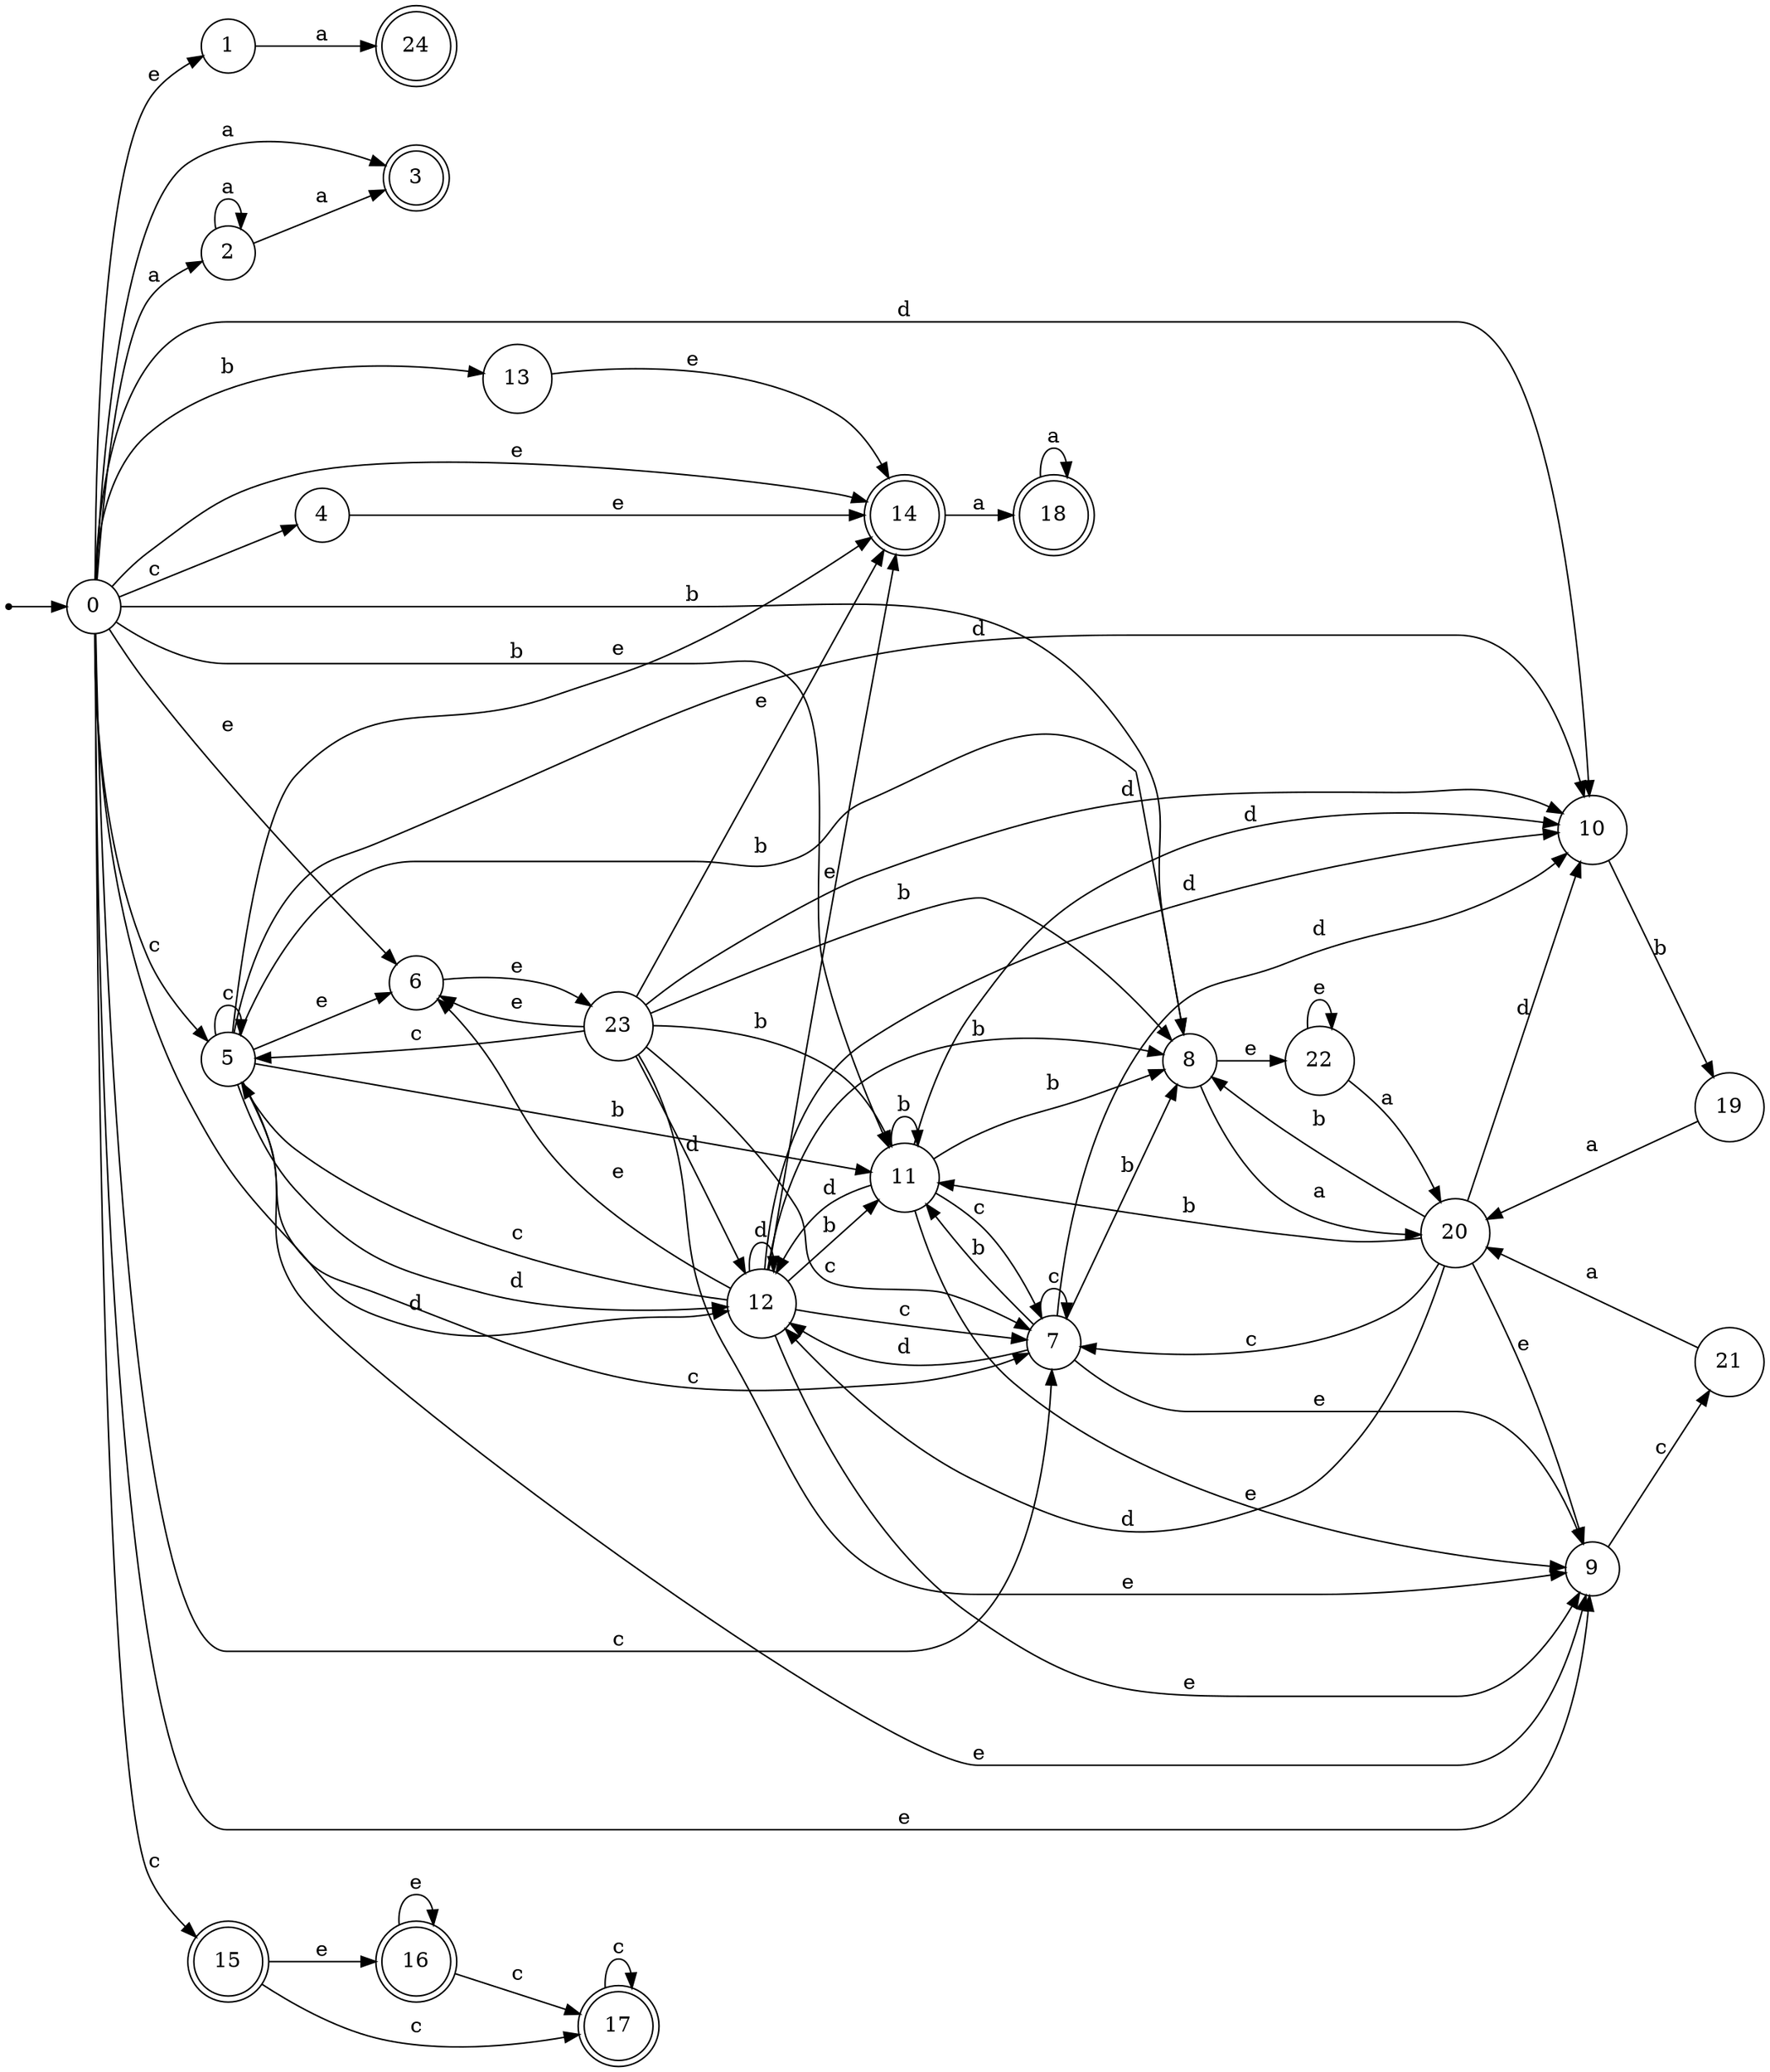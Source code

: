 digraph finite_state_machine {
rankdir=LR;
size="20,20";
node [shape = point]; "dummy0"
node [shape = circle]; "0";
"dummy0" -> "0";
node [shape = circle]; "1";
node [shape = circle]; "2";
node [shape = doublecircle]; "3";node [shape = circle]; "4";
node [shape = circle]; "5";
node [shape = circle]; "6";
node [shape = circle]; "7";
node [shape = circle]; "8";
node [shape = circle]; "9";
node [shape = circle]; "10";
node [shape = circle]; "11";
node [shape = circle]; "12";
node [shape = circle]; "13";
node [shape = doublecircle]; "14";node [shape = doublecircle]; "15";node [shape = doublecircle]; "16";node [shape = doublecircle]; "17";node [shape = doublecircle]; "18";node [shape = circle]; "19";
node [shape = circle]; "20";
node [shape = circle]; "21";
node [shape = circle]; "22";
node [shape = circle]; "23";
node [shape = doublecircle]; "24";"0" -> "1" [label = "e"];
 "0" -> "14" [label = "e"];
 "0" -> "6" [label = "e"];
 "0" -> "9" [label = "e"];
 "0" -> "2" [label = "a"];
 "0" -> "3" [label = "a"];
 "0" -> "15" [label = "c"];
 "0" -> "4" [label = "c"];
 "0" -> "5" [label = "c"];
 "0" -> "7" [label = "c"];
 "0" -> "8" [label = "b"];
 "0" -> "11" [label = "b"];
 "0" -> "13" [label = "b"];
 "0" -> "10" [label = "d"];
 "0" -> "12" [label = "d"];
 "15" -> "16" [label = "e"];
 "15" -> "17" [label = "c"];
 "17" -> "17" [label = "c"];
 "16" -> "16" [label = "e"];
 "16" -> "17" [label = "c"];
 "14" -> "18" [label = "a"];
 "18" -> "18" [label = "a"];
 "13" -> "14" [label = "e"];
 "12" -> "10" [label = "d"];
 "12" -> "12" [label = "d"];
 "12" -> "5" [label = "c"];
 "12" -> "7" [label = "c"];
 "12" -> "8" [label = "b"];
 "12" -> "11" [label = "b"];
 "12" -> "9" [label = "e"];
 "12" -> "6" [label = "e"];
 "12" -> "14" [label = "e"];
 "11" -> "8" [label = "b"];
 "11" -> "11" [label = "b"];
 "11" -> "7" [label = "c"];
 "11" -> "9" [label = "e"];
 "11" -> "10" [label = "d"];
 "11" -> "12" [label = "d"];
 "10" -> "19" [label = "b"];
 "19" -> "20" [label = "a"];
 "20" -> "8" [label = "b"];
 "20" -> "11" [label = "b"];
 "20" -> "9" [label = "e"];
 "20" -> "10" [label = "d"];
 "20" -> "12" [label = "d"];
 "20" -> "7" [label = "c"];
 "9" -> "21" [label = "c"];
 "21" -> "20" [label = "a"];
 "8" -> "22" [label = "e"];
 "8" -> "20" [label = "a"];
 "22" -> "22" [label = "e"];
 "22" -> "20" [label = "a"];
 "7" -> "7" [label = "c"];
 "7" -> "8" [label = "b"];
 "7" -> "11" [label = "b"];
 "7" -> "9" [label = "e"];
 "7" -> "10" [label = "d"];
 "7" -> "12" [label = "d"];
 "6" -> "23" [label = "e"];
 "23" -> "9" [label = "e"];
 "23" -> "6" [label = "e"];
 "23" -> "14" [label = "e"];
 "23" -> "5" [label = "c"];
 "23" -> "7" [label = "c"];
 "23" -> "8" [label = "b"];
 "23" -> "11" [label = "b"];
 "23" -> "10" [label = "d"];
 "23" -> "12" [label = "d"];
 "5" -> "5" [label = "c"];
 "5" -> "7" [label = "c"];
 "5" -> "9" [label = "e"];
 "5" -> "6" [label = "e"];
 "5" -> "14" [label = "e"];
 "5" -> "8" [label = "b"];
 "5" -> "11" [label = "b"];
 "5" -> "10" [label = "d"];
 "5" -> "12" [label = "d"];
 "4" -> "14" [label = "e"];
 "2" -> "2" [label = "a"];
 "2" -> "3" [label = "a"];
 "1" -> "24" [label = "a"];
 }
